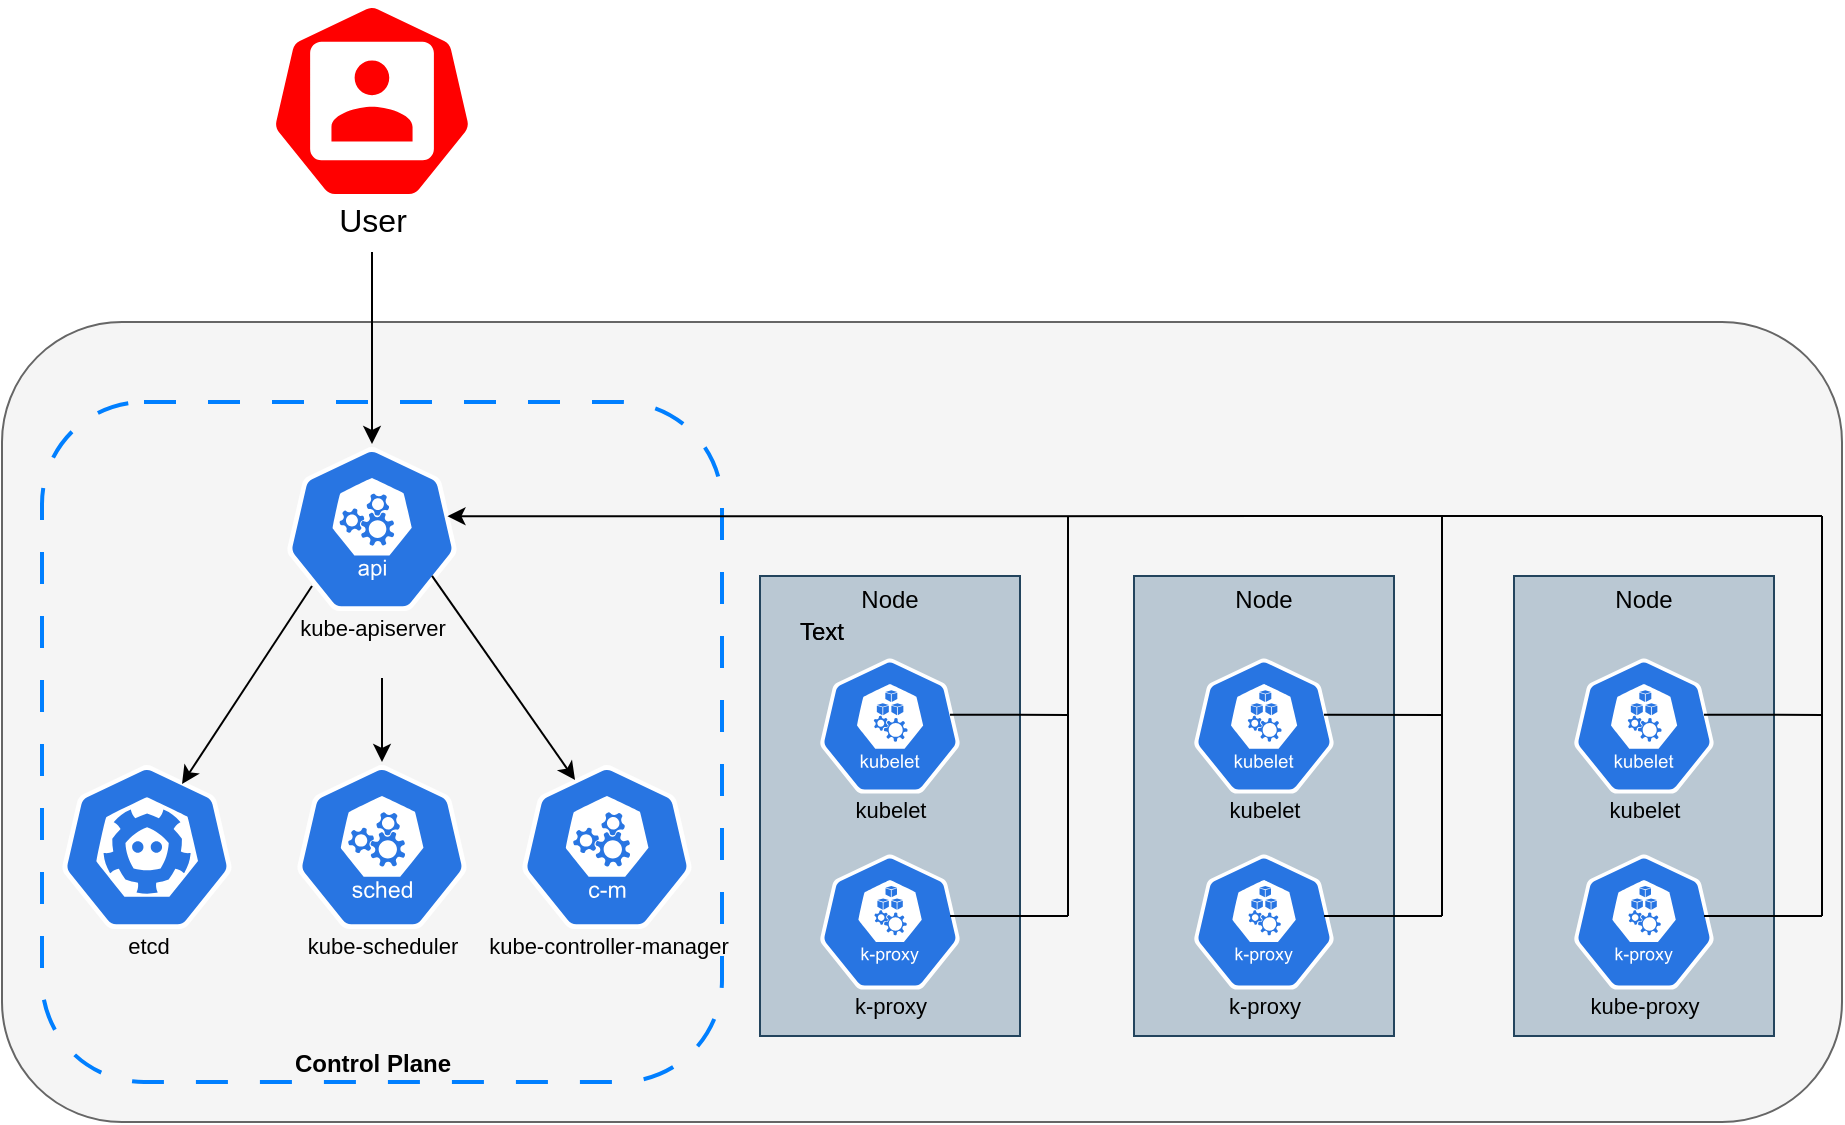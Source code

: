 <mxfile version="22.1.2" type="github">
  <diagram name="Page-1" id="FAYloSDTTYDVObzhy5Y4">
    <mxGraphModel dx="842" dy="641" grid="1" gridSize="10" guides="1" tooltips="1" connect="1" arrows="1" fold="1" page="1" pageScale="1" pageWidth="850" pageHeight="1100" background="#ffffff" math="0" shadow="0">
      <root>
        <mxCell id="0" />
        <mxCell id="1" parent="0" />
        <mxCell id="4K18NPuj7CFa846aqN2v-1" value="" style="rounded=1;whiteSpace=wrap;html=1;strokeColor=#666666;fillColor=#f5f5f5;glass=0;shadow=0;fontColor=#333333;" vertex="1" parent="1">
          <mxGeometry x="150" y="430" width="920" height="400" as="geometry" />
        </mxCell>
        <mxCell id="4K18NPuj7CFa846aqN2v-2" value="" style="rounded=1;whiteSpace=wrap;html=1;fillColor=none;fontColor=#333333;strokeColor=#007FFF;dashed=1;dashPattern=8 8;strokeWidth=2;" vertex="1" parent="1">
          <mxGeometry x="170" y="470" width="340" height="340" as="geometry" />
        </mxCell>
        <mxCell id="4K18NPuj7CFa846aqN2v-4" value="" style="rounded=0;whiteSpace=wrap;html=1;fillColor=#bac8d3;strokeColor=#23445d;" vertex="1" parent="1">
          <mxGeometry x="529" y="557" width="130" height="230" as="geometry" />
        </mxCell>
        <mxCell id="4K18NPuj7CFa846aqN2v-7" value="&lt;font style=&quot;font-size: 11px;&quot;&gt;kube-apiserver&lt;/font&gt;" style="sketch=0;html=1;dashed=0;whitespace=wrap;fillColor=#2875E2;strokeColor=#ffffff;points=[[0.005,0.63,0],[0.1,0.2,0],[0.9,0.2,0],[0.5,0,0],[0.995,0.63,0],[0.72,0.99,0],[0.5,1,0],[0.28,0.99,0]];verticalLabelPosition=bottom;align=center;verticalAlign=top;shape=mxgraph.kubernetes.icon;prIcon=api;spacing=-6;fontSize=13;" vertex="1" parent="1">
          <mxGeometry x="292.5" y="491" width="85" height="85" as="geometry" />
        </mxCell>
        <mxCell id="4K18NPuj7CFa846aqN2v-8" value="&lt;font style=&quot;font-size: 11px;&quot;&gt;etcd&lt;/font&gt;" style="sketch=0;html=1;dashed=0;whitespace=wrap;fillColor=#2875E2;strokeColor=#ffffff;points=[[0.005,0.63,0],[0.1,0.2,0],[0.9,0.2,0],[0.5,0,0],[0.995,0.63,0],[0.72,0.99,0],[0.5,1,0],[0.28,0.99,0]];verticalLabelPosition=bottom;align=center;verticalAlign=top;shape=mxgraph.kubernetes.icon;prIcon=etcd;fontSize=13;spacing=-6;" vertex="1" parent="1">
          <mxGeometry x="180" y="650" width="85" height="85" as="geometry" />
        </mxCell>
        <mxCell id="4K18NPuj7CFa846aqN2v-10" value="&lt;font style=&quot;font-size: 11px;&quot;&gt;kube-scheduler&lt;/font&gt;" style="sketch=0;html=1;dashed=0;whitespace=wrap;fillColor=#2875E2;strokeColor=#ffffff;points=[[0.005,0.63,0],[0.1,0.2,0],[0.9,0.2,0],[0.5,0,0],[0.995,0.63,0],[0.72,0.99,0],[0.5,1,0],[0.28,0.99,0]];verticalLabelPosition=bottom;align=center;verticalAlign=top;shape=mxgraph.kubernetes.icon;prIcon=sched;fontSize=13;spacing=-6;" vertex="1" parent="1">
          <mxGeometry x="297.5" y="650" width="85" height="85" as="geometry" />
        </mxCell>
        <mxCell id="4K18NPuj7CFa846aqN2v-11" value="&lt;font style=&quot;font-size: 11px;&quot;&gt;kube-controller-manager&lt;/font&gt;" style="sketch=0;html=1;dashed=0;whitespace=wrap;fillColor=#2875E2;strokeColor=#ffffff;points=[[0.005,0.63,0],[0.1,0.2,0],[0.9,0.2,0],[0.5,0,0],[0.995,0.63,0],[0.72,0.99,0],[0.5,1,0],[0.28,0.99,0]];verticalLabelPosition=bottom;align=center;verticalAlign=top;shape=mxgraph.kubernetes.icon;prIcon=c_m;fontSize=13;spacing=-6;" vertex="1" parent="1">
          <mxGeometry x="410" y="650" width="85" height="85" as="geometry" />
        </mxCell>
        <mxCell id="4K18NPuj7CFa846aqN2v-14" value="" style="endArrow=classic;html=1;rounded=0;exitX=0.147;exitY=0.835;exitDx=0;exitDy=0;exitPerimeter=0;entryX=0.706;entryY=0.129;entryDx=0;entryDy=0;entryPerimeter=0;" edge="1" parent="1" source="4K18NPuj7CFa846aqN2v-7" target="4K18NPuj7CFa846aqN2v-8">
          <mxGeometry width="50" height="50" relative="1" as="geometry">
            <mxPoint x="560" y="710" as="sourcePoint" />
            <mxPoint x="610" y="660" as="targetPoint" />
          </mxGeometry>
        </mxCell>
        <mxCell id="4K18NPuj7CFa846aqN2v-15" value="" style="endArrow=classic;html=1;rounded=0;exitX=0.5;exitY=0.406;exitDx=0;exitDy=0;exitPerimeter=0;" edge="1" parent="1" source="4K18NPuj7CFa846aqN2v-2" target="4K18NPuj7CFa846aqN2v-10">
          <mxGeometry width="50" height="50" relative="1" as="geometry">
            <mxPoint x="335" y="620" as="sourcePoint" />
            <mxPoint x="270" y="671" as="targetPoint" />
          </mxGeometry>
        </mxCell>
        <mxCell id="4K18NPuj7CFa846aqN2v-16" value="" style="endArrow=classic;html=1;rounded=0;exitX=0.853;exitY=0.776;exitDx=0;exitDy=0;exitPerimeter=0;entryX=0.312;entryY=0.106;entryDx=0;entryDy=0;entryPerimeter=0;" edge="1" parent="1" source="4K18NPuj7CFa846aqN2v-7" target="4K18NPuj7CFa846aqN2v-11">
          <mxGeometry width="50" height="50" relative="1" as="geometry">
            <mxPoint x="345" y="620" as="sourcePoint" />
            <mxPoint x="345" y="660" as="targetPoint" />
          </mxGeometry>
        </mxCell>
        <mxCell id="4K18NPuj7CFa846aqN2v-17" value="Node" style="text;html=1;strokeColor=none;fillColor=none;align=center;verticalAlign=middle;whiteSpace=wrap;rounded=0;" vertex="1" parent="1">
          <mxGeometry x="564" y="554" width="60" height="30" as="geometry" />
        </mxCell>
        <mxCell id="4K18NPuj7CFa846aqN2v-19" value="kubelet" style="sketch=0;html=1;dashed=0;whitespace=wrap;fillColor=#2875E2;strokeColor=#ffffff;points=[[0.005,0.63,0],[0.1,0.2,0],[0.9,0.2,0],[0.5,0,0],[0.995,0.63,0],[0.72,0.99,0],[0.5,1,0],[0.28,0.99,0]];verticalLabelPosition=bottom;align=center;verticalAlign=top;shape=mxgraph.kubernetes.icon;prIcon=kubelet;spacing=-4;fontSize=11;" vertex="1" parent="1">
          <mxGeometry x="559" y="597" width="70" height="70" as="geometry" />
        </mxCell>
        <mxCell id="4K18NPuj7CFa846aqN2v-20" value="k-proxy" style="sketch=0;html=1;dashed=0;whitespace=wrap;fillColor=#2875E2;strokeColor=#ffffff;points=[[0.005,0.63,0],[0.1,0.2,0],[0.9,0.2,0],[0.5,0,0],[0.995,0.63,0],[0.72,0.99,0],[0.5,1,0],[0.28,0.99,0]];verticalLabelPosition=bottom;align=center;verticalAlign=top;shape=mxgraph.kubernetes.icon;prIcon=k_proxy;fontSize=11;spacing=-4;" vertex="1" parent="1">
          <mxGeometry x="559" y="695" width="70" height="70" as="geometry" />
        </mxCell>
        <mxCell id="4K18NPuj7CFa846aqN2v-31" value="" style="endArrow=classic;html=1;rounded=0;exitX=0.5;exitY=1;exitDx=0;exitDy=0;exitPerimeter=0;" edge="1" parent="1" target="4K18NPuj7CFa846aqN2v-7">
          <mxGeometry width="50" height="50" relative="1" as="geometry">
            <mxPoint x="335" y="395.0" as="sourcePoint" />
            <mxPoint x="470" y="360" as="targetPoint" />
          </mxGeometry>
        </mxCell>
        <mxCell id="4K18NPuj7CFa846aqN2v-32" value="" style="endArrow=classic;html=1;rounded=0;entryX=0.944;entryY=0.425;entryDx=0;entryDy=0;entryPerimeter=0;" edge="1" parent="1" target="4K18NPuj7CFa846aqN2v-7">
          <mxGeometry width="50" height="50" relative="1" as="geometry">
            <mxPoint x="1060" y="527" as="sourcePoint" />
            <mxPoint x="810" y="650" as="targetPoint" />
          </mxGeometry>
        </mxCell>
        <mxCell id="4K18NPuj7CFa846aqN2v-34" value="" style="endArrow=none;html=1;rounded=0;entryX=0.971;entryY=0.471;entryDx=0;entryDy=0;entryPerimeter=0;" edge="1" parent="1">
          <mxGeometry width="50" height="50" relative="1" as="geometry">
            <mxPoint x="683.03" y="626.44" as="sourcePoint" />
            <mxPoint x="624" y="626.41" as="targetPoint" />
          </mxGeometry>
        </mxCell>
        <mxCell id="4K18NPuj7CFa846aqN2v-35" value="" style="endArrow=none;html=1;rounded=0;entryX=0.971;entryY=0.471;entryDx=0;entryDy=0;entryPerimeter=0;" edge="1" parent="1">
          <mxGeometry width="50" height="50" relative="1" as="geometry">
            <mxPoint x="683" y="727" as="sourcePoint" />
            <mxPoint x="624" y="727" as="targetPoint" />
          </mxGeometry>
        </mxCell>
        <mxCell id="4K18NPuj7CFa846aqN2v-36" value="" style="endArrow=none;html=1;rounded=0;" edge="1" parent="1">
          <mxGeometry width="50" height="50" relative="1" as="geometry">
            <mxPoint x="683" y="727" as="sourcePoint" />
            <mxPoint x="683" y="527" as="targetPoint" />
          </mxGeometry>
        </mxCell>
        <mxCell id="4K18NPuj7CFa846aqN2v-51" value="" style="rounded=0;whiteSpace=wrap;html=1;fillColor=#bac8d3;strokeColor=#23445d;" vertex="1" parent="1">
          <mxGeometry x="716" y="557" width="130" height="230" as="geometry" />
        </mxCell>
        <mxCell id="4K18NPuj7CFa846aqN2v-52" value="Node" style="text;html=1;strokeColor=none;fillColor=none;align=center;verticalAlign=middle;whiteSpace=wrap;rounded=0;" vertex="1" parent="1">
          <mxGeometry x="751" y="554" width="60" height="30" as="geometry" />
        </mxCell>
        <mxCell id="4K18NPuj7CFa846aqN2v-53" value="kubelet" style="sketch=0;html=1;dashed=0;whitespace=wrap;fillColor=#2875E2;strokeColor=#ffffff;points=[[0.005,0.63,0],[0.1,0.2,0],[0.9,0.2,0],[0.5,0,0],[0.995,0.63,0],[0.72,0.99,0],[0.5,1,0],[0.28,0.99,0]];verticalLabelPosition=bottom;align=center;verticalAlign=top;shape=mxgraph.kubernetes.icon;prIcon=kubelet;spacing=-4;fontSize=11;" vertex="1" parent="1">
          <mxGeometry x="746" y="597" width="70" height="70" as="geometry" />
        </mxCell>
        <mxCell id="4K18NPuj7CFa846aqN2v-54" value="k-proxy" style="sketch=0;html=1;dashed=0;whitespace=wrap;fillColor=#2875E2;strokeColor=#ffffff;points=[[0.005,0.63,0],[0.1,0.2,0],[0.9,0.2,0],[0.5,0,0],[0.995,0.63,0],[0.72,0.99,0],[0.5,1,0],[0.28,0.99,0]];verticalLabelPosition=bottom;align=center;verticalAlign=top;shape=mxgraph.kubernetes.icon;prIcon=k_proxy;fontSize=11;spacing=-4;" vertex="1" parent="1">
          <mxGeometry x="746" y="695" width="70" height="70" as="geometry" />
        </mxCell>
        <mxCell id="4K18NPuj7CFa846aqN2v-55" value="" style="endArrow=none;html=1;rounded=0;entryX=0.971;entryY=0.471;entryDx=0;entryDy=0;entryPerimeter=0;" edge="1" parent="1">
          <mxGeometry width="50" height="50" relative="1" as="geometry">
            <mxPoint x="870.03" y="626.44" as="sourcePoint" />
            <mxPoint x="811" y="626.41" as="targetPoint" />
          </mxGeometry>
        </mxCell>
        <mxCell id="4K18NPuj7CFa846aqN2v-56" value="" style="endArrow=none;html=1;rounded=0;entryX=0.971;entryY=0.471;entryDx=0;entryDy=0;entryPerimeter=0;" edge="1" parent="1">
          <mxGeometry width="50" height="50" relative="1" as="geometry">
            <mxPoint x="870" y="727" as="sourcePoint" />
            <mxPoint x="811" y="727" as="targetPoint" />
          </mxGeometry>
        </mxCell>
        <mxCell id="4K18NPuj7CFa846aqN2v-57" value="" style="endArrow=none;html=1;rounded=0;" edge="1" parent="1">
          <mxGeometry width="50" height="50" relative="1" as="geometry">
            <mxPoint x="870" y="727" as="sourcePoint" />
            <mxPoint x="870" y="527" as="targetPoint" />
          </mxGeometry>
        </mxCell>
        <mxCell id="4K18NPuj7CFa846aqN2v-58" value="" style="rounded=0;whiteSpace=wrap;html=1;fillColor=#bac8d3;strokeColor=#23445d;" vertex="1" parent="1">
          <mxGeometry x="906" y="557" width="130" height="230" as="geometry" />
        </mxCell>
        <mxCell id="4K18NPuj7CFa846aqN2v-59" value="Node" style="text;html=1;strokeColor=none;fillColor=none;align=center;verticalAlign=middle;whiteSpace=wrap;rounded=0;" vertex="1" parent="1">
          <mxGeometry x="941" y="554" width="60" height="30" as="geometry" />
        </mxCell>
        <mxCell id="4K18NPuj7CFa846aqN2v-60" value="kubelet" style="sketch=0;html=1;dashed=0;whitespace=wrap;fillColor=#2875E2;strokeColor=#ffffff;points=[[0.005,0.63,0],[0.1,0.2,0],[0.9,0.2,0],[0.5,0,0],[0.995,0.63,0],[0.72,0.99,0],[0.5,1,0],[0.28,0.99,0]];verticalLabelPosition=bottom;align=center;verticalAlign=top;shape=mxgraph.kubernetes.icon;prIcon=kubelet;spacing=-4;fontSize=11;" vertex="1" parent="1">
          <mxGeometry x="936" y="597" width="70" height="70" as="geometry" />
        </mxCell>
        <mxCell id="4K18NPuj7CFa846aqN2v-61" value="kube-proxy" style="sketch=0;html=1;dashed=0;whitespace=wrap;fillColor=#2875E2;strokeColor=#ffffff;points=[[0.005,0.63,0],[0.1,0.2,0],[0.9,0.2,0],[0.5,0,0],[0.995,0.63,0],[0.72,0.99,0],[0.5,1,0],[0.28,0.99,0]];verticalLabelPosition=bottom;align=center;verticalAlign=top;shape=mxgraph.kubernetes.icon;prIcon=k_proxy;fontSize=11;spacing=-4;" vertex="1" parent="1">
          <mxGeometry x="936" y="695" width="70" height="70" as="geometry" />
        </mxCell>
        <mxCell id="4K18NPuj7CFa846aqN2v-62" value="" style="endArrow=none;html=1;rounded=0;entryX=0.971;entryY=0.471;entryDx=0;entryDy=0;entryPerimeter=0;" edge="1" parent="1">
          <mxGeometry width="50" height="50" relative="1" as="geometry">
            <mxPoint x="1060.03" y="626.44" as="sourcePoint" />
            <mxPoint x="1001" y="626.41" as="targetPoint" />
          </mxGeometry>
        </mxCell>
        <mxCell id="4K18NPuj7CFa846aqN2v-63" value="" style="endArrow=none;html=1;rounded=0;entryX=0.971;entryY=0.471;entryDx=0;entryDy=0;entryPerimeter=0;" edge="1" parent="1">
          <mxGeometry width="50" height="50" relative="1" as="geometry">
            <mxPoint x="1060" y="727" as="sourcePoint" />
            <mxPoint x="1001" y="727" as="targetPoint" />
          </mxGeometry>
        </mxCell>
        <mxCell id="4K18NPuj7CFa846aqN2v-64" value="" style="endArrow=none;html=1;rounded=0;" edge="1" parent="1">
          <mxGeometry width="50" height="50" relative="1" as="geometry">
            <mxPoint x="1060" y="727" as="sourcePoint" />
            <mxPoint x="1060" y="527" as="targetPoint" />
          </mxGeometry>
        </mxCell>
        <mxCell id="4K18NPuj7CFa846aqN2v-65" value="&lt;font style=&quot;font-size: 16px;&quot;&gt;User&lt;/font&gt;" style="sketch=0;html=1;dashed=0;whitespace=wrap;fillColor=#FF0000;strokeColor=#ffffff;points=[[0.005,0.63,0],[0.1,0.2,0],[0.9,0.2,0],[0.5,0,0],[0.995,0.63,0],[0.72,0.99,0],[0.5,1,0],[0.28,0.99,0]];verticalLabelPosition=bottom;align=center;verticalAlign=top;shape=mxgraph.kubernetes.icon;prIcon=user;spacing=-4;" vertex="1" parent="1">
          <mxGeometry x="283.44" y="270" width="103.13" height="99" as="geometry" />
        </mxCell>
        <mxCell id="4K18NPuj7CFa846aqN2v-69" value="Text" style="text;html=1;strokeColor=none;fillColor=none;align=center;verticalAlign=middle;whiteSpace=wrap;rounded=0;" vertex="1" parent="1">
          <mxGeometry x="530" y="570" width="60" height="30" as="geometry" />
        </mxCell>
        <mxCell id="4K18NPuj7CFa846aqN2v-70" value="Text" style="text;html=1;strokeColor=none;fillColor=none;align=center;verticalAlign=middle;whiteSpace=wrap;rounded=0;" vertex="1" parent="1">
          <mxGeometry x="530" y="570" width="60" height="30" as="geometry" />
        </mxCell>
        <mxCell id="4K18NPuj7CFa846aqN2v-71" value="&lt;b&gt;Control Plane&lt;/b&gt;" style="text;html=1;strokeColor=none;fillColor=none;align=center;verticalAlign=middle;whiteSpace=wrap;rounded=0;" vertex="1" parent="1">
          <mxGeometry x="276.5" y="786" width="117" height="30" as="geometry" />
        </mxCell>
      </root>
    </mxGraphModel>
  </diagram>
</mxfile>
